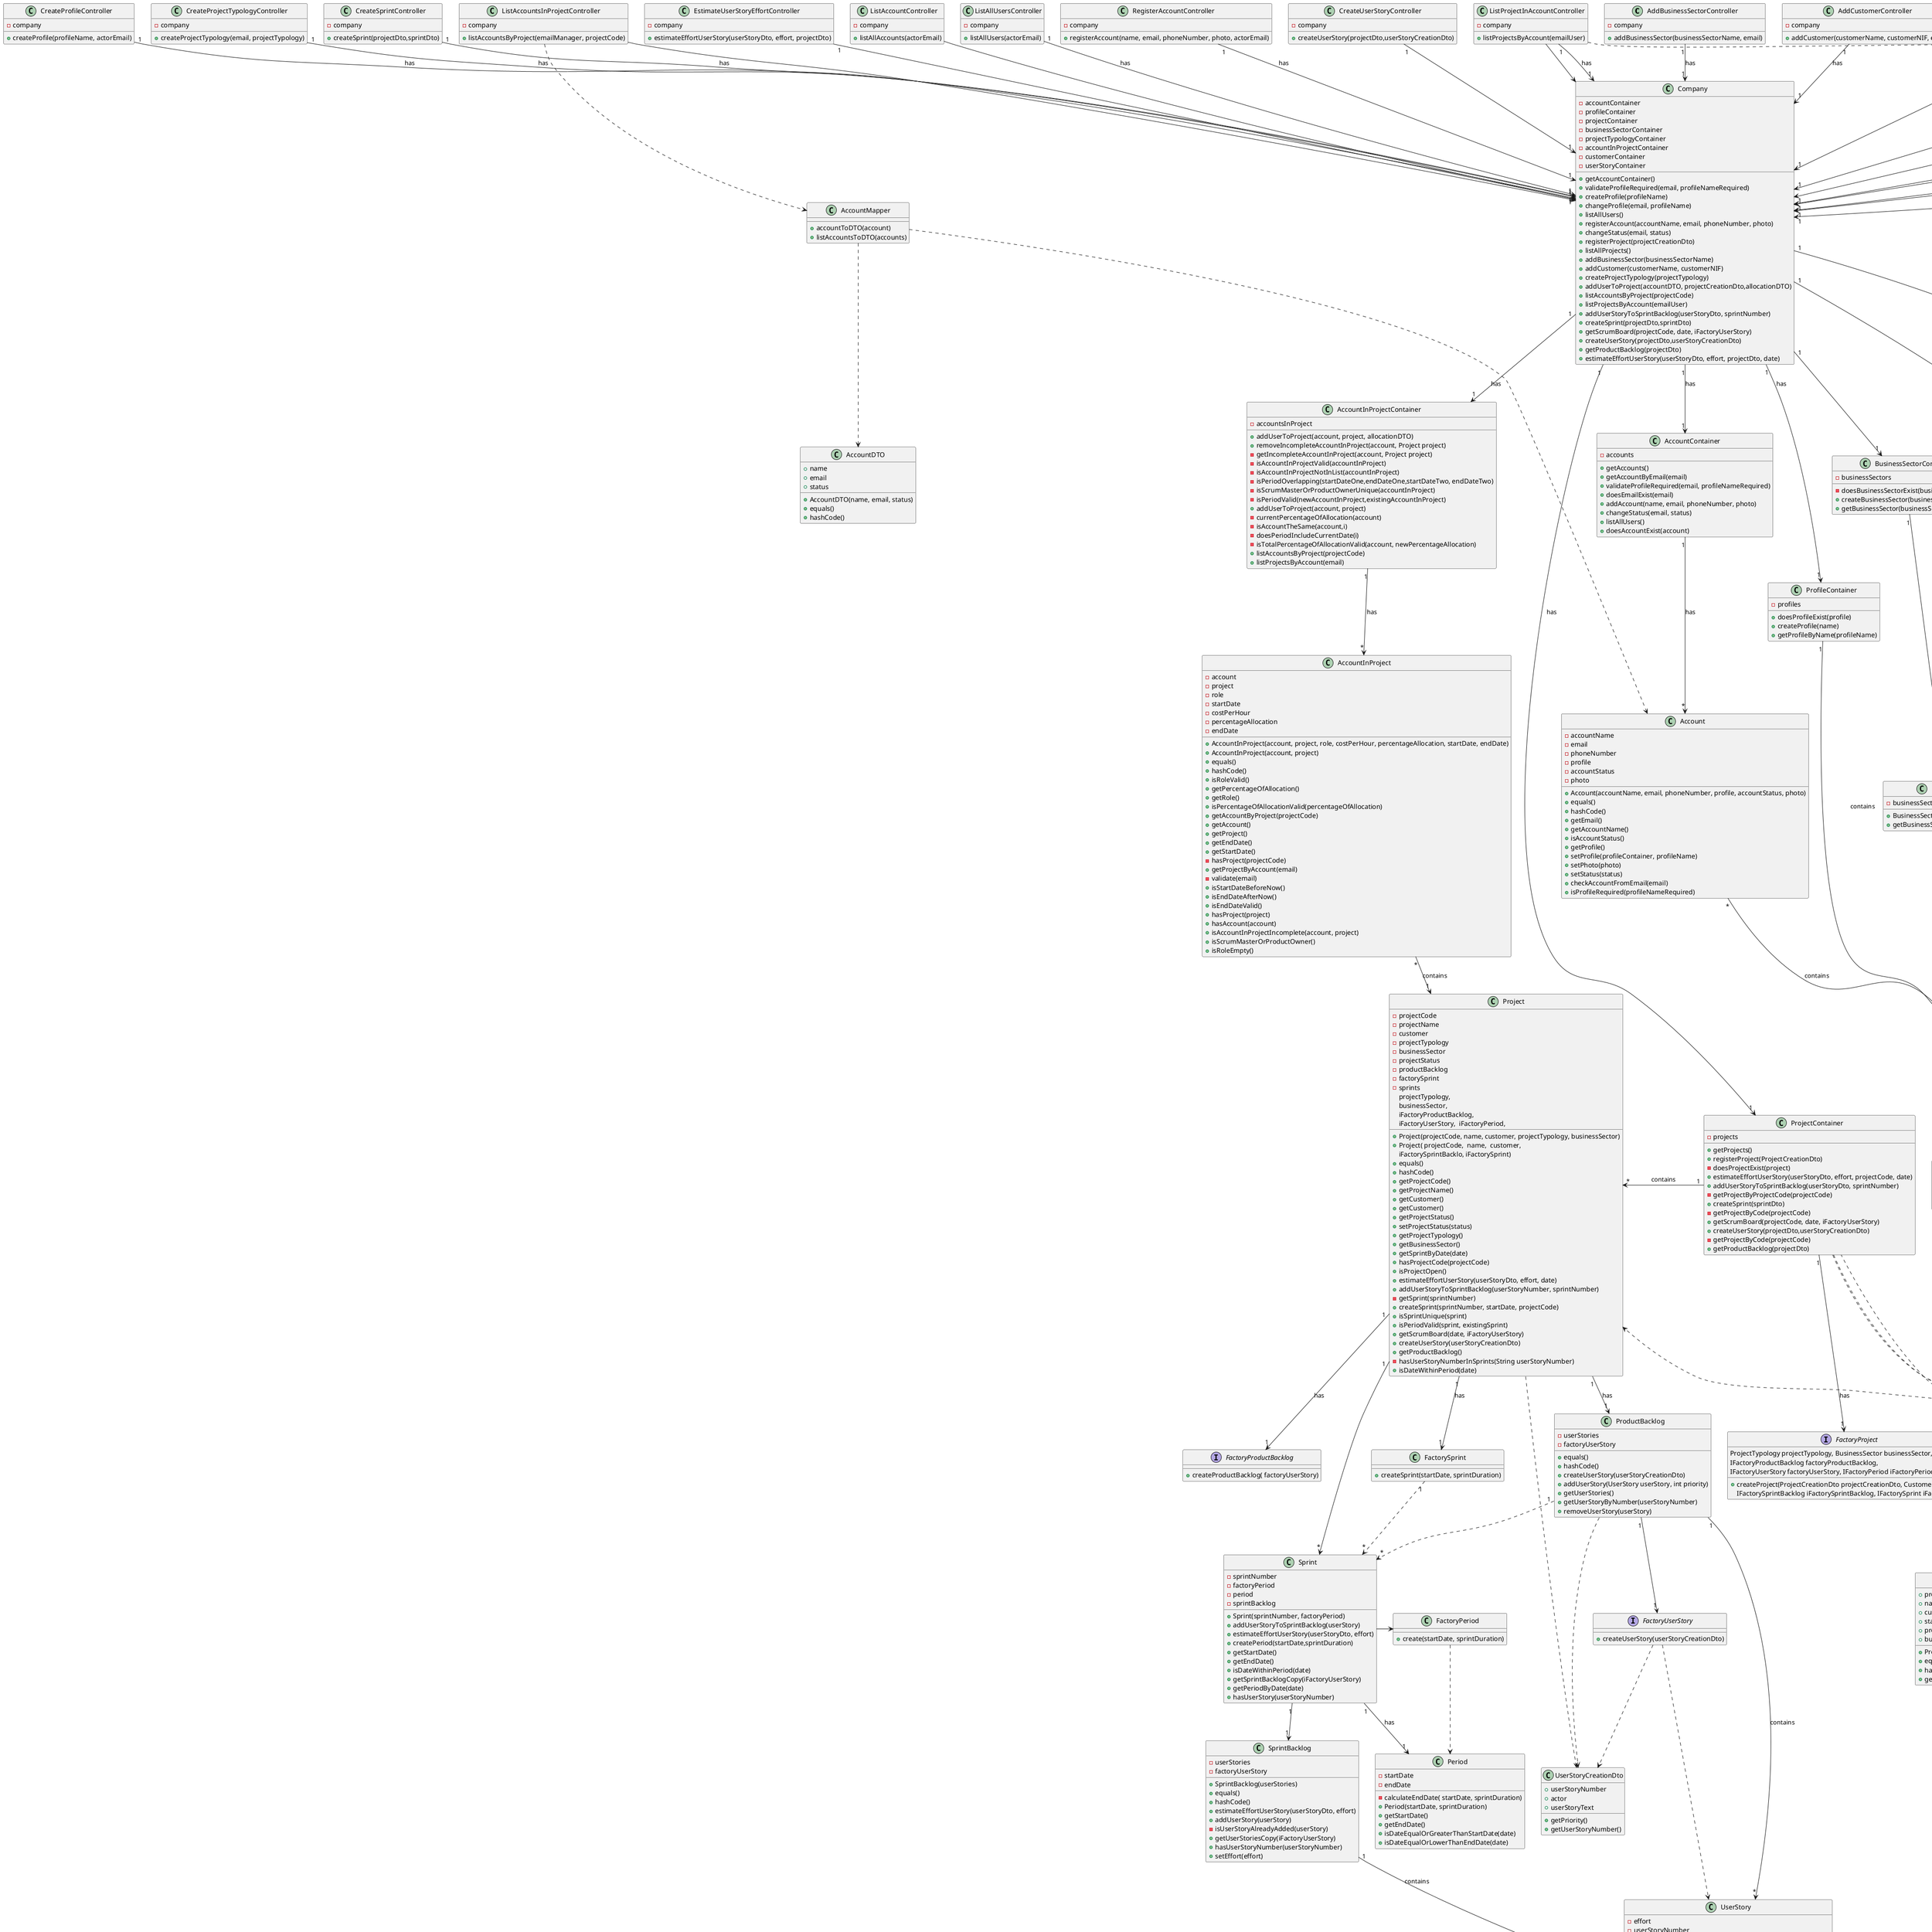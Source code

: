 @startuml
class AddBusinessSectorController {
-company
+addBusinessSector(businessSectorName, email)
}

class AddCustomerController {
-company
+addCustomer(customerName, customerNIF, email)
}

class AddUserToProjectController {
-company
+addUserToProject(emailActor, accountDTO, projectCreationDto, allocationDTO)
}

class "AddUserStoryToSprintBacklogController" {
- company
+ addUserStoryToSprintBacklog(userStoryDto, sprintNumber)
}

class ChangeProfileController {
-company
+changeProfile(email, profileName, actorEmail)
}

class ChangeStatusController {
-company
+changeStatus(email, status, actorEmail)
}

class CreateProfileController {
-company
+createProfile(profileName, actorEmail)
}

class CreateProjectTypologyController {
-company
+createProjectTypology(email, projectTypology)
}

class CreateSprintController {
-company
+createSprint(projectDto,sprintDto)
}

class EstimateUserStoryEffortController{
-company
+estimateEffortUserStory(userStoryDto, effort, projectDto)
}

class GetListOfProjectsController {
-company
+getListOfProjects(email)
}

class "GetProductBacklogController" {
-company
+getProductBacklog(projectDto)
}

class ListAccountController {
-company
+listAllAccounts(actorEmail)
}

class ListAccountsInProjectController {
-company
+listAccountsByProject(emailManager, projectCode)
}

class ListAllUsersController {
-company
+listAllUsers(actorEmail)
}

class ListProjectInAccountController {
-company
+listProjectsByAccount(emailUser)
}

class RegisterAccountController {
-company
+registerAccount(name, email, phoneNumber, photo, actorEmail)
}

class RegisterProjectController {
-company
+registerProject(projectCreationDto, email)
}

class ViewScrumBoardController {
-company
+getScrumBoard(projectDto, date, iFactoryUserStory)
}

class Company {
-accountContainer
-profileContainer
-projectContainer
-businessSectorContainer
-projectTypologyContainer
-accountInProjectContainer
-customerContainer
+getAccountContainer()
+validateProfileRequired(email, profileNameRequired)
+createProfile(profileName)
+changeProfile(email, profileName)
+listAllUsers()
+registerAccount(accountName, email, phoneNumber, photo)
+changeStatus(email, status)
+registerProject(projectCreationDto)
+listAllProjects()
+addBusinessSector(businessSectorName)
+addCustomer(customerName, customerNIF)
+createProjectTypology(projectTypology)
+addUserToProject(accountDTO, projectCreationDto,allocationDTO)
+listAccountsByProject(projectCode)
+listProjectsByAccount(emailUser)
+addUserStoryToSprintBacklog(userStoryDto, sprintNumber)
+createSprint(projectDto,sprintDto)
+getScrumBoard(projectCode, date, iFactoryUserStory)
-userStoryContainer
+createUserStory(projectDto,userStoryCreationDto)
+getProductBacklog(projectDto)
+estimateEffortUserStory(userStoryDto, effort, projectDto, date)
}

class AccountContainer {
-accounts
+getAccounts()
+getAccountByEmail(email)
+validateProfileRequired(email, profileNameRequired)
+doesEmailExist(email)
+addAccount(name, email, phoneNumber, photo)
+changeStatus(email, status)
+listAllUsers()
+doesAccountExist(account)
}

class AccountInProjectContainer {
-accountsInProject
+addUserToProject(account, project, allocationDTO)
+removeIncompleteAccountInProject(account, Project project)
-getIncompleteAccountInProject(account, Project project)
-isAccountInProjectValid(accountInProject)
-isAccountInProjectNotInList(accountInProject)
-isPeriodOverlapping(startDateOne,endDateOne,startDateTwo, endDateTwo)
-isScrumMasterOrProductOwnerUnique(accountInProject)
-isPeriodValid(newAccountInProject,existingAccountInProject)
+addUserToProject(account, project)
-currentPercentageOfAllocation(account)
-isAccountTheSame(account,i)
-doesPeriodIncludeCurrentDate(i)
-isTotalPercentageOfAllocationValid(account, newPercentageAllocation)
+listAccountsByProject(projectCode)
+listProjectsByAccount(email)
}

class BusinessSectorContainer {
-businessSectors
-doesBusinessSectorExist(businessSector)
+createBusinessSector(businessSectorName)
+getBusinessSector(businessSector)
}

class CustomerContainer {
-customers
-doesCustomerNIFExist(customerNIF)
+addCustomer(customerName, customerNIF)
-isValidNIF(customerNIF)
+getCustomer(customerName, nif)
}

class "CreateUserStoryController" {
- company
+ createUserStory(projectDto,userStoryCreationDto)
}

class ProfileContainer {
-profiles
+doesProfileExist(profile)
+createProfile(name)
+getProfileByName(profileName)
}

class ProjectContainer {
-projects
+getProjects()
+registerProject(ProjectCreationDto)
-doesProjectExist(project)
+estimateEffortUserStory(userStoryDto, effort, projectCode, date)
+addUserStoryToSprintBacklog(userStoryDto, sprintNumber)
-getProjectByProjectCode(projectCode)
+createSprint(sprintDto)
-getProjectByCode(projectCode)
+getScrumBoard(projectCode, date, iFactoryUserStory)
+ createUserStory(projectDto,userStoryCreationDto)
-getProjectByCode(projectCode)
+getProductBacklog(projectDto)
}

class ProjectTypologyContainer {
-typologies
+doesTypologyExist(projectTypology)
+createProjectTypology(projectTypology)
+getProjectTypology(typology)
}

class Account {
-accountName
-email
-phoneNumber
-profile
-accountStatus
-photo
+Account(accountName, email, phoneNumber, profile, accountStatus, photo)
+equals()
+hashCode()
+getEmail()
+getAccountName()
+isAccountStatus()
+getProfile()
+setProfile(profileContainer, profileName)
+setPhoto(photo)
+setStatus(status)
+checkAccountFromEmail(email)
+isProfileRequired(profileNameRequired)
}

class AccountInProject {
-account
-project
-role
-startDate
-costPerHour
-percentageAllocation
-endDate
+AccountInProject(account, project, role, costPerHour, percentageAllocation, startDate, endDate)
+AccountInProject(account, project)
+equals()
+hashCode()
+isRoleValid()
+getPercentageOfAllocation()
+getRole()
+isPercentageOfAllocationValid(percentageOfAllocation)
+getAccountByProject(projectCode)
+getAccount()
+getProject()
+getEndDate()
+getStartDate()
-hasProject(projectCode)
+getProjectByAccount(email)
-validate(email)
+isStartDateBeforeNow()
+isEndDateAfterNow()
+isEndDateValid()
+hasProject(project)
+hasAccount(account)
+isAccountInProjectIncomplete(account, project)
+isScrumMasterOrProductOwner()
+isRoleEmpty()
}

class BusinessSector {
-businessSectorName
+BusinessSector(businessSectorName)
+getBusinessSectorName()
}

class Customer {
-customerName
-customerNif
+Customer(customerName, customerNIF)
+getCustomerNif()
+getCustomerName()
}

class Period {
-startDate
-endDate
-calculateEndDate( startDate, sprintDuration)
+Period(startDate, sprintDuration)
+getStartDate()
+getEndDate()
+isDateEqualOrGreaterThanStartDate(date)
+isDateEqualOrLowerThanEndDate(date)
}

class Profile {
-profileName
+Profile(profileName)
+isProfileRequired(profileNameRequired)
}

class Project {
-projectCode
-projectName
-customer
-projectTypology
-businessSector
-projectStatus
-productBacklog
-factorySprint
-sprints
+Project(projectCode, name, customer, projectTypology, businessSector)
+Project( projectCode,  name,  customer,
           projectTypology,
          businessSector,
          iFactoryProductBacklog,
          iFactoryUserStory,  iFactoryPeriod,
          iFactorySprintBacklo, iFactorySprint)
+equals()
+hashCode()
+getProjectCode()
+getProjectName()
+getCustomer()
+getCustomer()
+getProjectStatus()
+setProjectStatus(status)
+getProjectTypology()
+getBusinessSector()
+getSprintByDate(date)
+hasProjectCode(projectCode)
+isProjectOpen()
+estimateEffortUserStory(userStoryDto, effort, date)
+addUserStoryToSprintBacklog(userStoryNumber, sprintNumber)
-getSprint(sprintNumber)
+createSprint(sprintNumber, startDate, projectCode)
+isSprintUnique(sprint)
+isPeriodValid(sprint, existingSprint)
+getScrumBoard(date, iFactoryUserStory)
+createUserStory(userStoryCreationDto)
+getProductBacklog()
-hasUserStoryNumberInSprints(String userStoryNumber)
+isDateWithinPeriod(date)
}

class ProjectTypology {
-projectTypologyName
+ProjectTypology(projectTypologyName)
+equals()
+hashCode()
+getProjectTypologyName()
+checkProjectTypologyFromName(projectTypologyName)
}

class "Sprint"{
-sprintNumber
-factoryPeriod
-period
-sprintBacklog
+Sprint(sprintNumber, factoryPeriod)
+addUserStoryToSprintBacklog(userStory)
+estimateEffortUserStory(userStoryDto, effort)
+createPeriod(startDate,sprintDuration)
+getStartDate()
+getEndDate()
+isDateWithinPeriod(date)
+getSprintBacklogCopy(iFactoryUserStory)
+getPeriodByDate(date)
+hasUserStory(userStoryNumber)

}

class "ProductBacklog" {
-userStories
-factoryUserStory
+equals()
+hashCode()
+ createUserStory(userStoryCreationDto)
+ addUserStory(UserStory userStory, int priority)
+getUserStories()
+getUserStoryByNumber(userStoryNumber)
+removeUserStory(userStory)
}

class "SprintBacklog" {
-userStories
-factoryUserStory
+SprintBacklog(userStories)
+equals()
+hashCode()
+estimateEffortUserStory(userStoryDto, effort)
+addUserStory(userStory)
-isUserStoryAlreadyAdded(userStory)
+getUserStoriesCopy(iFactoryUserStory)
+hasUserStoryNumber(userStoryNumber)
+setEffort(effort)
}

class "UserStory"{
-effort
-userStoryNumber
-actor
-userStoryText
-status
-listOfAcceptanceCriteria
-projectCode
-UserStory(builder)
+UserStoryBuilder(userStoryNumber)
+setActor( actor)
+setUserStoryText( userStoryText)
+hasUserStoryNumber(userStoryNumber)
+getEffort()
+setEffort(effort)
+getUsNumber()
+getUsStatus()
+setUsStatus()
+getUsText()
+getActor()
+getProjectCode()
+UserStory(projectCode,userStoryNumber, actor, userStoryText)
+estimateEffortUserStory(userStoryDto, effort)
}

class AccountMapper {
+accountToDTO(account)
+listAccountsToDTO(accounts)
}

class ProjectMapper {
+ getProjectFromDTO(ProjectCreationDto)
}

class UserStoryDtoMapper {
+userStoriesToDto(userStory)
}

class UserStoryDtoListAssembler {
+backlogToDto(productBacklog)
+backlogToDto(sprintBacklog, iFactoryUserStory)
}

class AccountDTO {
+name
+email
+status
+AccountDTO(name, email, status)
+equals()
+hashCode()
}

class ProjectDto {
+projectCode
+name
+customer
+status
+projectTypology
+businessSector
+ProjectDto(code, name, customer, status, projectTypology, businessSector)
+equals()
+hashCode()
+getProjectCode()
}

class ProjectCreationDto {
+code
+name
+customerName
+customerNif
+status
+projectTypology
+businessSector
+ProjectCreationDto(code, name, customerName, customerNif, projectTypology, businessSector)
}

class "UserStoryCreationDto"{
+userStoryNumber
+actor
+userStoryText
+getPriority()
+getUserStoryNumber()
}

class UserStoryDto {
+userStoryNumber
+userStoryText
+status
}

class FactoryPeriod {
+create(startDate, sprintDuration)
}

class FactorySprint {
+createSprint(startDate, sprintDuration)
}

interface FactoryUserStory{
+ createUserStory(userStoryCreationDto)
}

interface FactoryProject{
+ createProject(ProjectCreationDto projectCreationDto, Customer customer,
                                 ProjectTypology projectTypology, BusinessSector businessSector,
                                 IFactoryProductBacklog factoryProductBacklog,
                                 IFactoryUserStory factoryUserStory, IFactoryPeriod iFactoryPeriod,
                                 IFactorySprintBacklog iFactorySprintBacklog, IFactorySprint iFactorySprint)
                                 }

 interface FactoryProductBacklog{
 + createProductBacklog( factoryUserStory)
 }


enum "Effort"{
-effortValue
+Effort(effortValue)
}

enum "Status"{
-status
+Status(status)
}

'Controller Company link'
'US016'
"ListProjectInAccountController"-->"Company"
'US015'
"GetListOfProjectsController" "1"-->"1" "Company": has
'US014'
"ListAccountsInProjectController" --> "Company"
'US011_US012_US013'
"AddUserToProjectController" "1"-->"1" "Company" :has
“ListAllUsersController” "1"-->"1" "Company" :has
“ListProjectInAccountController” "1"-->"1" "Company" :has
'US010'
"RegisterProjectController" "1"-->"1" "Company": has
'US009'
"AddCustomerController" "1"-->"1" "Company" : has
'US008'
"AddBusinessSectorController" "1"-->"1" "Company" : has
'US007'
"CreateProjectTypologyController""1"-->"1" "Company": has
'US006' 'US005'
"ChangeStatusController" --> "Company"
'US004'
"ListAccountController" --> "Company"
'US003'
"ChangeProfileController" "1"-->"1" "Company"
'US002'
"RegisterAccountController" "1" --> "1" "Company": has
'US001'
"CreateProfileController" "1"-->"1"  "Company" : has
'US017'
"CreateUserStoryController""1"-->"1" "Company"
'US018'
"GetProductBacklogController" "1"-->"1" "Company": has
"GetProductBacklogController" ..> "UserStoryDtoListAssembler"
'US019'
CreateSprintController "1"-->"1" Company: has
'US020'
"AddUserStoryToSprintBacklogController" "1"-->"1" "Company": has
'US021'
"EstimateUserStoryEffortController" "1" --> "1" "Company"
'US022'
"ViewScrumBoardController" --> "Company"
"ViewScrumBoardController" .--> "UserStoryDtoListAssembler"
"Sprint" "1" --> "1" "Period" : has

'Has Assembler link'
"UserStoryDtoListAssembler" ..> "UserStoryDtoMapper"

'Has Mapper link'
'US016'
"ListProjectInAccountController"..> "ProjectMapper"
'US015'
"GetListOfProjectsController" ..> "ProjectMapper"
"ProjectMapper" ..> "ProjectDto": <<instantiate>>
'US014'
"ListAccountsInProjectController" ..> "AccountMapper"
"AccountMapper" ..> "AccountDTO"
"AccountMapper"..>"Account"
'US010'
"ProjectMapper" ..> "ProjectCreationDto"
"ProjectContainer" ..> "ProjectMapper"
"RegisterProjectController" ..> "ProjectMapper"
"ProjectMapper" ..> "Project"
"UserStoryDtoMapper" ..> "UserStory"

'Company Containers link'
"Company" "1"-->"1" "ProfileContainer": has
"Company" "1"-->"1" "AccountContainer" : has
"Company" "1"-->"1" "ProjectTypologyContainer" : has
"Company" "1"-->"1"  "BusinessSectorContainer"
"Company" "1"-->"1" "CustomerContainer": has
"Company" "1"-->"1" "AccountInProjectContainer": has
"Company" "1"--> "1" "ProjectContainer": has


'Container model link'
"ProfileContainer" "1" --> "*" "Profile": contains
"AccountContainer" "1"--> "*" "Account" :has
"ProjectTypologyContainer" "1"-->"*" "ProjectTypology" : has
"BusinessSectorContainer" "1"-->"*"  "BusinessSector"
"CustomerContainer" "1"-->"*" "Customer": has
"AccountInProjectContainer" "1"--> "*" "AccountInProject" : has
"ProjectContainer" .--> "ProjectDto": accesses
"ProjectContainer" "1" -left-> "*" "Project" : contains
"ProjectContainer" "1" -->"1" "FactoryProject": has

'Account Profile Link'
"Account" "*"--> "1""Profile": contains

'AccountInProject Project link'
"AccountInProject" "*"-->"1""Project": contains

'Project Link'
"Project" "1" --> "*" "Sprint"
"Project" "1"-->"1" "FactoryProductBacklog": has
"Project" "1" -->"1" "ProductBacklog": has
"Project" "1"-->"1" "FactorySprint": has

'ProductBacklog Link'
"ProductBacklog" "1" --> "*" "UserStory" : contains
"ProductBacklog" "1" --> "1""FactoryUserStory"
"ProductBacklog" "1" ..> "*""Sprint"

'Sprint Link'
"Sprint" "1" --> "1" "SprintBacklog"
"Sprint" -> "FactoryPeriod"

'SprintBacklog Link'
"SprintBacklog" "1" --> "*" "UserStory" : contains

'UserStory Link'
"UserStory" "1" --> "1" "Effort" : has
"UserStory" "1" --> "1" "Status" : has

'FactorySprint Link'
FactorySprint "1"..> "*"Sprint

'FactoryPeriod Link'
"FactoryPeriod" ..> "Period"

'FactoryUserStory Link'
"FactoryUserStory" .--> "UserStory"

'Dto Link'
"UserStoryDtoMapper" .--> "UserStoryDto": instantiates
"Project" ..> "UserStoryCreationDto"
"ProductBacklog" ..> "UserStoryCreationDto"
"FactoryUserStory" ..> "UserStoryCreationDto"
"ProjectDto"<.. "ProjectContainer"

@enduml